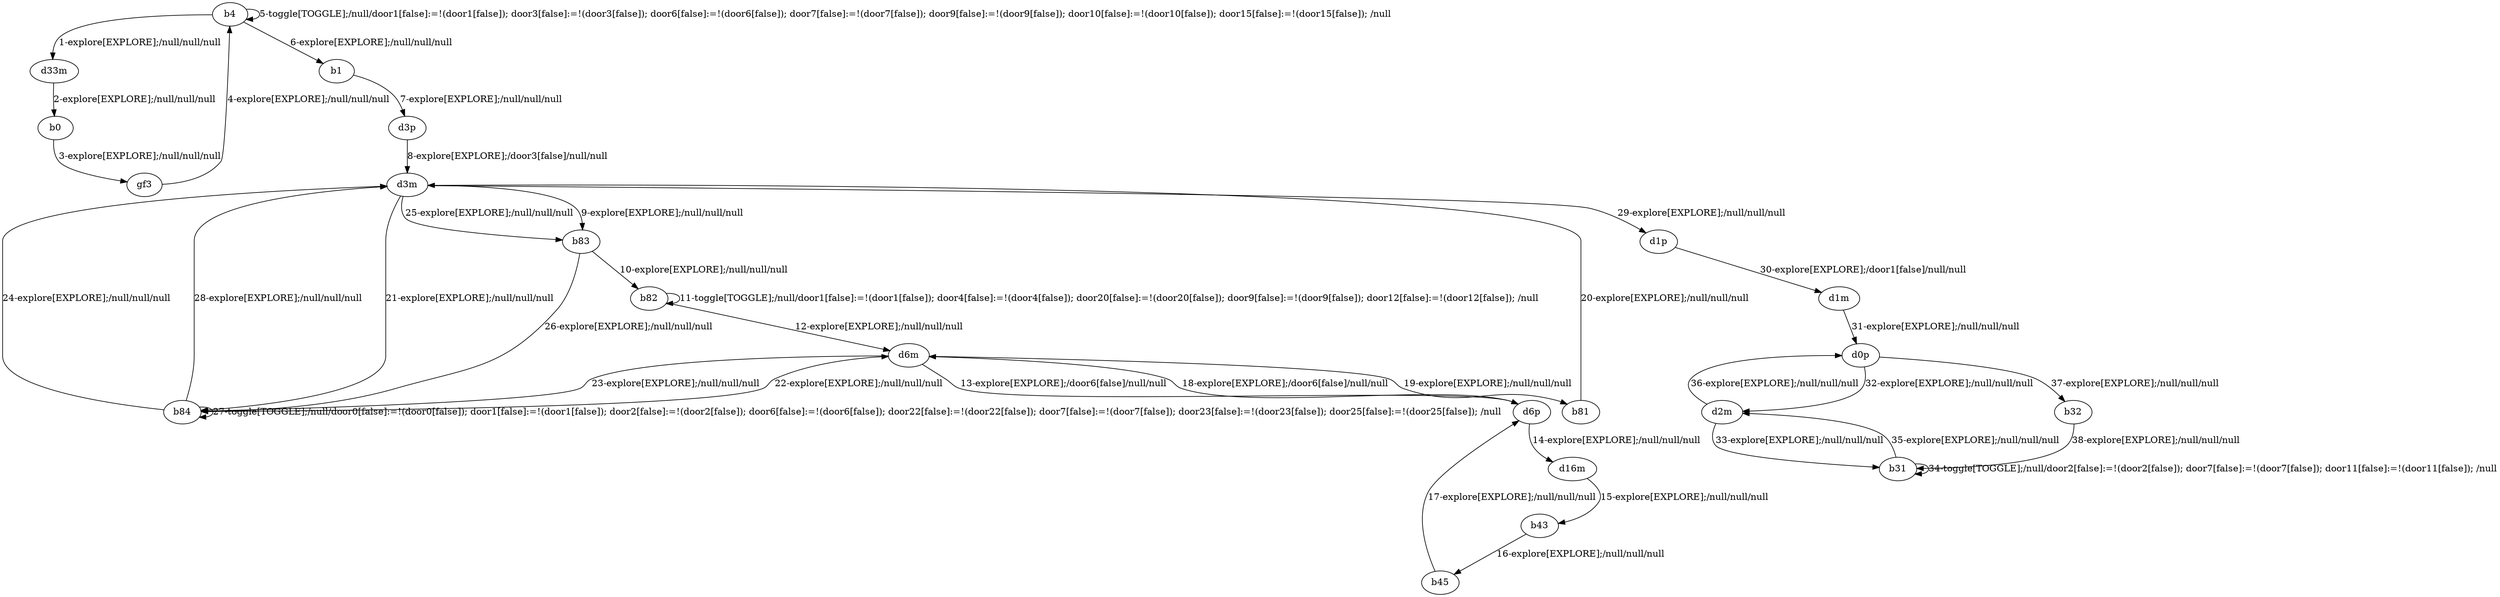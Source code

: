 # Total number of goals covered by this test: 1
# d0p --> b32

digraph g {
"b4" -> "d33m" [label = "1-explore[EXPLORE];/null/null/null"];
"d33m" -> "b0" [label = "2-explore[EXPLORE];/null/null/null"];
"b0" -> "gf3" [label = "3-explore[EXPLORE];/null/null/null"];
"gf3" -> "b4" [label = "4-explore[EXPLORE];/null/null/null"];
"b4" -> "b4" [label = "5-toggle[TOGGLE];/null/door1[false]:=!(door1[false]); door3[false]:=!(door3[false]); door6[false]:=!(door6[false]); door7[false]:=!(door7[false]); door9[false]:=!(door9[false]); door10[false]:=!(door10[false]); door15[false]:=!(door15[false]); /null"];
"b4" -> "b1" [label = "6-explore[EXPLORE];/null/null/null"];
"b1" -> "d3p" [label = "7-explore[EXPLORE];/null/null/null"];
"d3p" -> "d3m" [label = "8-explore[EXPLORE];/door3[false]/null/null"];
"d3m" -> "b83" [label = "9-explore[EXPLORE];/null/null/null"];
"b83" -> "b82" [label = "10-explore[EXPLORE];/null/null/null"];
"b82" -> "b82" [label = "11-toggle[TOGGLE];/null/door1[false]:=!(door1[false]); door4[false]:=!(door4[false]); door20[false]:=!(door20[false]); door9[false]:=!(door9[false]); door12[false]:=!(door12[false]); /null"];
"b82" -> "d6m" [label = "12-explore[EXPLORE];/null/null/null"];
"d6m" -> "d6p" [label = "13-explore[EXPLORE];/door6[false]/null/null"];
"d6p" -> "d16m" [label = "14-explore[EXPLORE];/null/null/null"];
"d16m" -> "b43" [label = "15-explore[EXPLORE];/null/null/null"];
"b43" -> "b45" [label = "16-explore[EXPLORE];/null/null/null"];
"b45" -> "d6p" [label = "17-explore[EXPLORE];/null/null/null"];
"d6p" -> "d6m" [label = "18-explore[EXPLORE];/door6[false]/null/null"];
"d6m" -> "b81" [label = "19-explore[EXPLORE];/null/null/null"];
"b81" -> "d3m" [label = "20-explore[EXPLORE];/null/null/null"];
"d3m" -> "b84" [label = "21-explore[EXPLORE];/null/null/null"];
"b84" -> "d6m" [label = "22-explore[EXPLORE];/null/null/null"];
"d6m" -> "b84" [label = "23-explore[EXPLORE];/null/null/null"];
"b84" -> "d3m" [label = "24-explore[EXPLORE];/null/null/null"];
"d3m" -> "b83" [label = "25-explore[EXPLORE];/null/null/null"];
"b83" -> "b84" [label = "26-explore[EXPLORE];/null/null/null"];
"b84" -> "b84" [label = "27-toggle[TOGGLE];/null/door0[false]:=!(door0[false]); door1[false]:=!(door1[false]); door2[false]:=!(door2[false]); door6[false]:=!(door6[false]); door22[false]:=!(door22[false]); door7[false]:=!(door7[false]); door23[false]:=!(door23[false]); door25[false]:=!(door25[false]); /null"];
"b84" -> "d3m" [label = "28-explore[EXPLORE];/null/null/null"];
"d3m" -> "d1p" [label = "29-explore[EXPLORE];/null/null/null"];
"d1p" -> "d1m" [label = "30-explore[EXPLORE];/door1[false]/null/null"];
"d1m" -> "d0p" [label = "31-explore[EXPLORE];/null/null/null"];
"d0p" -> "d2m" [label = "32-explore[EXPLORE];/null/null/null"];
"d2m" -> "b31" [label = "33-explore[EXPLORE];/null/null/null"];
"b31" -> "b31" [label = "34-toggle[TOGGLE];/null/door2[false]:=!(door2[false]); door7[false]:=!(door7[false]); door11[false]:=!(door11[false]); /null"];
"b31" -> "d2m" [label = "35-explore[EXPLORE];/null/null/null"];
"d2m" -> "d0p" [label = "36-explore[EXPLORE];/null/null/null"];
"d0p" -> "b32" [label = "37-explore[EXPLORE];/null/null/null"];
"b32" -> "b31" [label = "38-explore[EXPLORE];/null/null/null"];
}